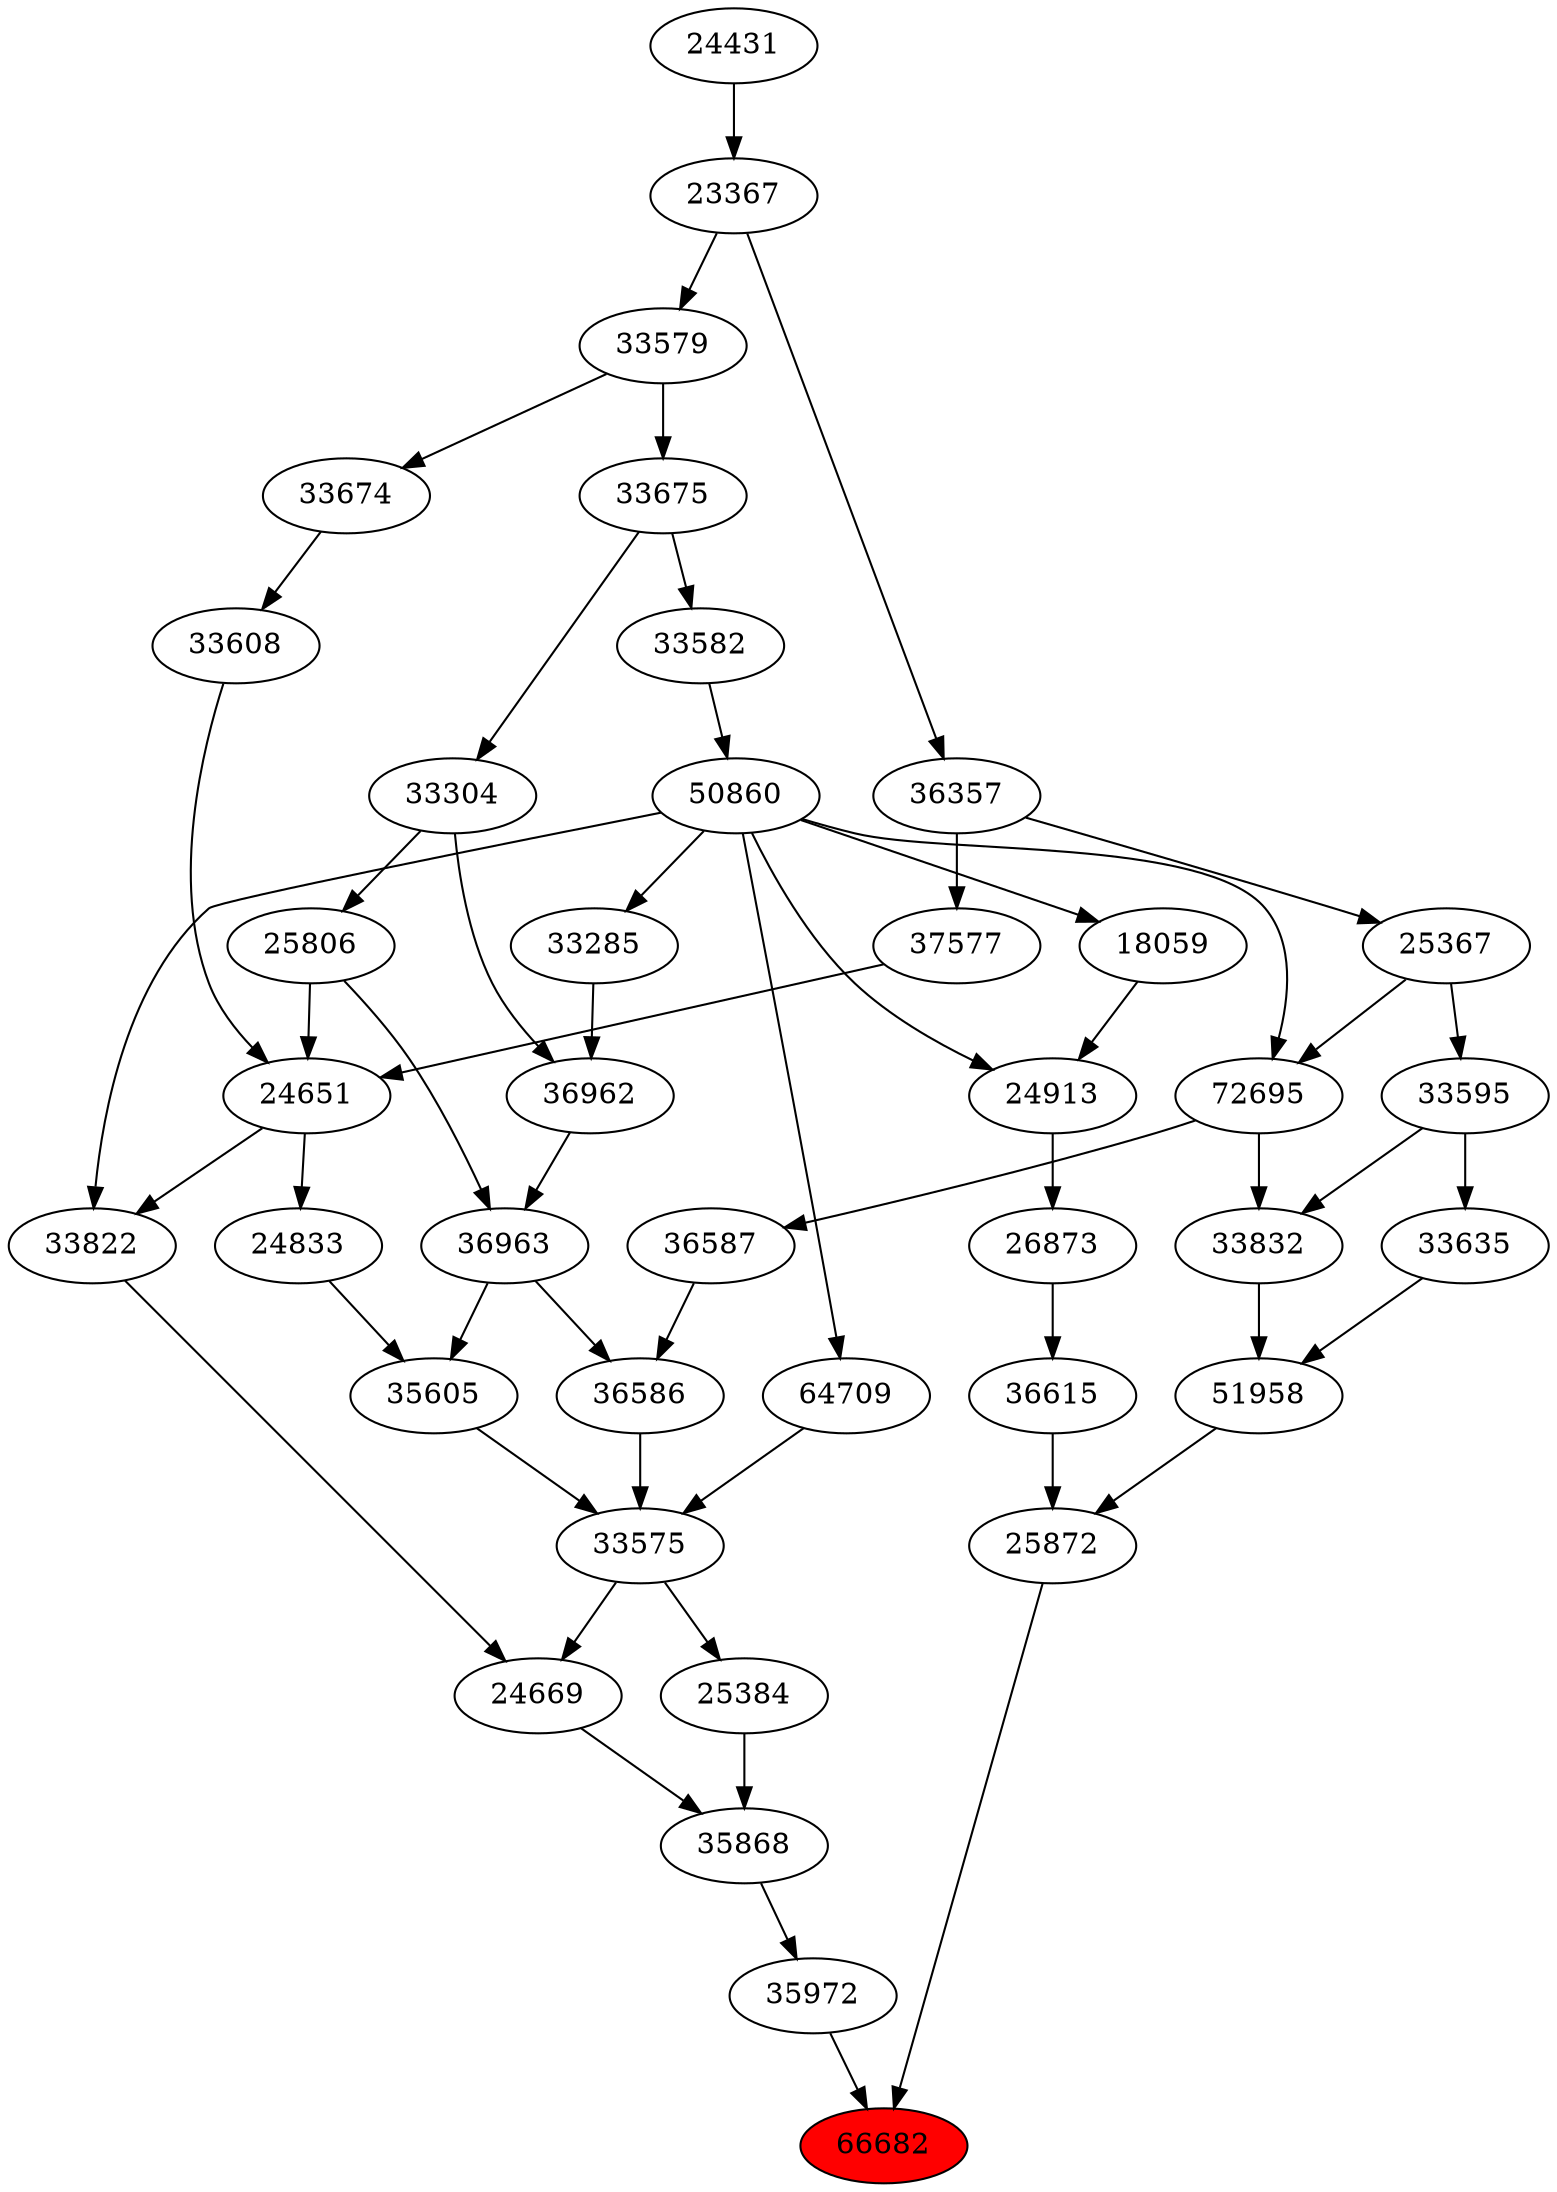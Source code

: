 strict digraph{ 
66682 [label="66682" fillcolor=red style=filled]
25872 -> 66682
35972 -> 66682
25872 [label="25872"]
36615 -> 25872
51958 -> 25872
35972 [label="35972"]
35868 -> 35972
36615 [label="36615"]
26873 -> 36615
51958 [label="51958"]
33832 -> 51958
33635 -> 51958
35868 [label="35868"]
25384 -> 35868
24669 -> 35868
26873 [label="26873"]
24913 -> 26873
33832 [label="33832"]
72695 -> 33832
33595 -> 33832
33635 [label="33635"]
33595 -> 33635
25384 [label="25384"]
33575 -> 25384
24669 [label="24669"]
33575 -> 24669
33822 -> 24669
24913 [label="24913"]
18059 -> 24913
50860 -> 24913
72695 [label="72695"]
50860 -> 72695
25367 -> 72695
33595 [label="33595"]
25367 -> 33595
33575 [label="33575"]
36586 -> 33575
35605 -> 33575
64709 -> 33575
33822 [label="33822"]
24651 -> 33822
50860 -> 33822
18059 [label="18059"]
50860 -> 18059
50860 [label="50860"]
33582 -> 50860
25367 [label="25367"]
36357 -> 25367
36586 [label="36586"]
36587 -> 36586
36963 -> 36586
35605 [label="35605"]
24833 -> 35605
36963 -> 35605
64709 [label="64709"]
50860 -> 64709
24651 [label="24651"]
25806 -> 24651
33608 -> 24651
37577 -> 24651
33582 [label="33582"]
33675 -> 33582
36357 [label="36357"]
23367 -> 36357
36587 [label="36587"]
72695 -> 36587
36963 [label="36963"]
36962 -> 36963
25806 -> 36963
24833 [label="24833"]
24651 -> 24833
25806 [label="25806"]
33304 -> 25806
33608 [label="33608"]
33674 -> 33608
37577 [label="37577"]
36357 -> 37577
33675 [label="33675"]
33579 -> 33675
23367 [label="23367"]
24431 -> 23367
36962 [label="36962"]
33285 -> 36962
33304 -> 36962
33304 [label="33304"]
33675 -> 33304
33674 [label="33674"]
33579 -> 33674
33579 [label="33579"]
23367 -> 33579
24431 [label="24431"]
33285 [label="33285"]
50860 -> 33285
}
